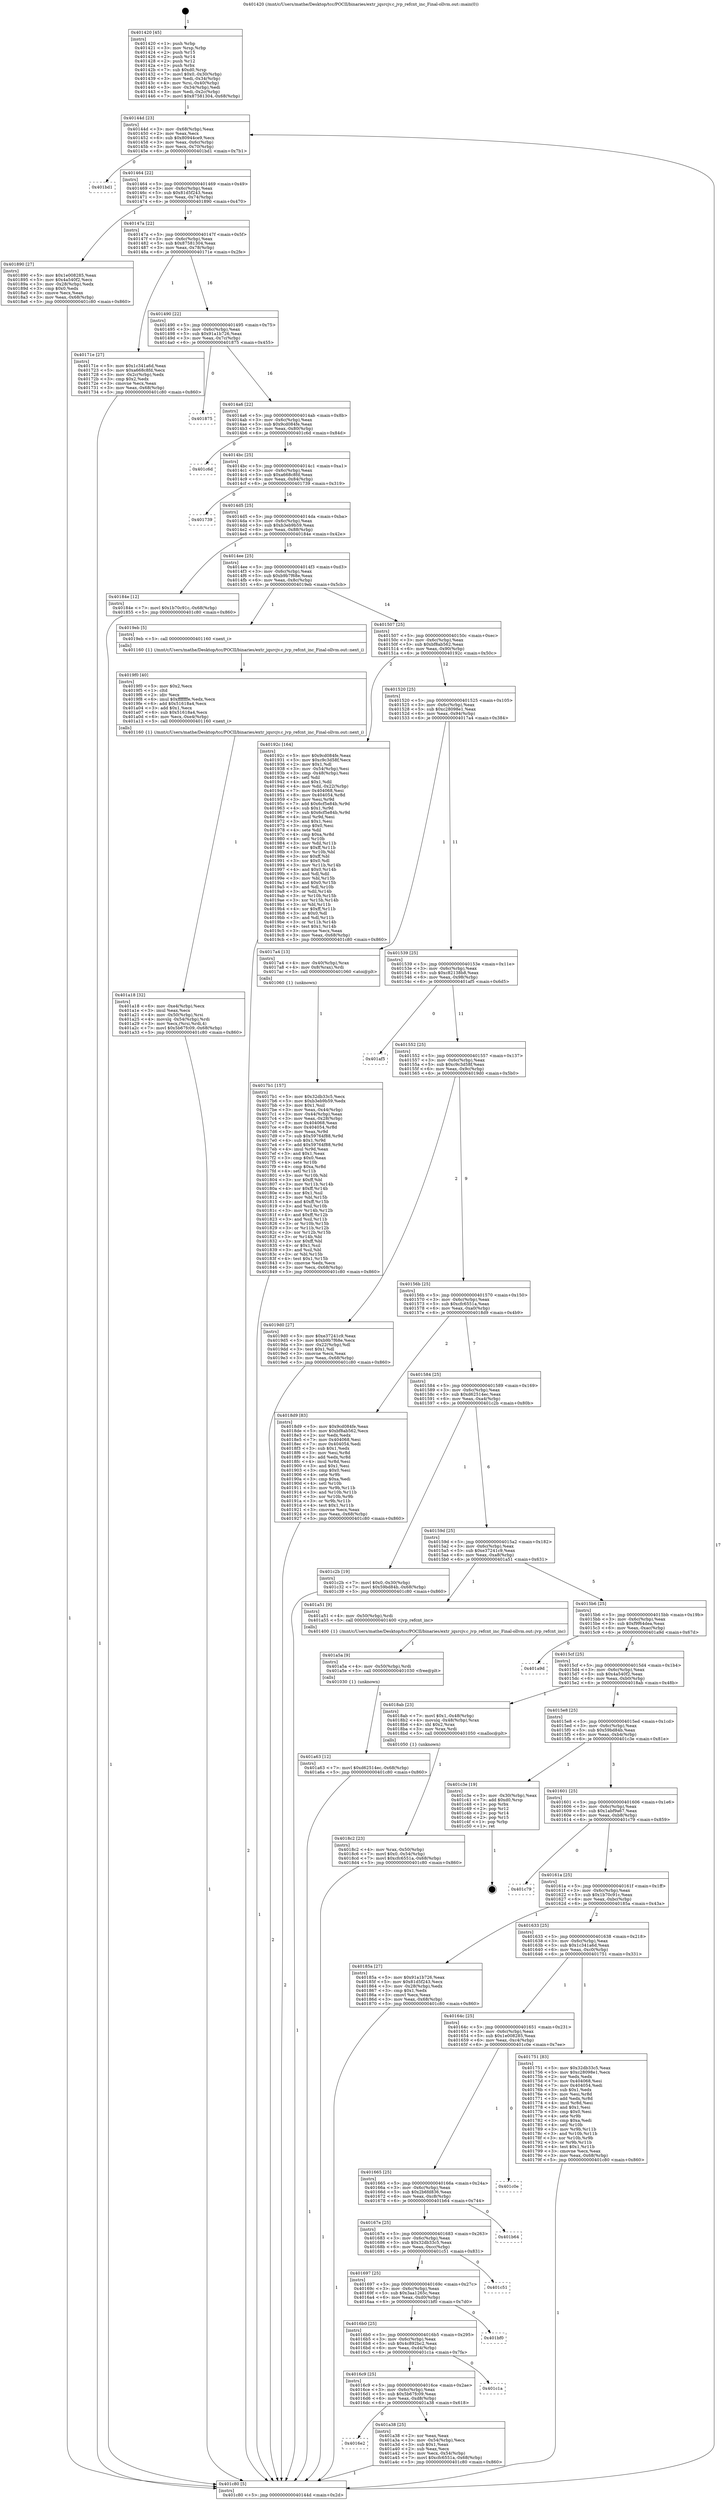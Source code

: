 digraph "0x401420" {
  label = "0x401420 (/mnt/c/Users/mathe/Desktop/tcc/POCII/binaries/extr_jqsrcjv.c_jvp_refcnt_inc_Final-ollvm.out::main(0))"
  labelloc = "t"
  node[shape=record]

  Entry [label="",width=0.3,height=0.3,shape=circle,fillcolor=black,style=filled]
  "0x40144d" [label="{
     0x40144d [23]\l
     | [instrs]\l
     &nbsp;&nbsp;0x40144d \<+3\>: mov -0x68(%rbp),%eax\l
     &nbsp;&nbsp;0x401450 \<+2\>: mov %eax,%ecx\l
     &nbsp;&nbsp;0x401452 \<+6\>: sub $0x80944ce9,%ecx\l
     &nbsp;&nbsp;0x401458 \<+3\>: mov %eax,-0x6c(%rbp)\l
     &nbsp;&nbsp;0x40145b \<+3\>: mov %ecx,-0x70(%rbp)\l
     &nbsp;&nbsp;0x40145e \<+6\>: je 0000000000401bd1 \<main+0x7b1\>\l
  }"]
  "0x401bd1" [label="{
     0x401bd1\l
  }", style=dashed]
  "0x401464" [label="{
     0x401464 [22]\l
     | [instrs]\l
     &nbsp;&nbsp;0x401464 \<+5\>: jmp 0000000000401469 \<main+0x49\>\l
     &nbsp;&nbsp;0x401469 \<+3\>: mov -0x6c(%rbp),%eax\l
     &nbsp;&nbsp;0x40146c \<+5\>: sub $0x81d5f243,%eax\l
     &nbsp;&nbsp;0x401471 \<+3\>: mov %eax,-0x74(%rbp)\l
     &nbsp;&nbsp;0x401474 \<+6\>: je 0000000000401890 \<main+0x470\>\l
  }"]
  Exit [label="",width=0.3,height=0.3,shape=circle,fillcolor=black,style=filled,peripheries=2]
  "0x401890" [label="{
     0x401890 [27]\l
     | [instrs]\l
     &nbsp;&nbsp;0x401890 \<+5\>: mov $0x1e008285,%eax\l
     &nbsp;&nbsp;0x401895 \<+5\>: mov $0x4a540f2,%ecx\l
     &nbsp;&nbsp;0x40189a \<+3\>: mov -0x28(%rbp),%edx\l
     &nbsp;&nbsp;0x40189d \<+3\>: cmp $0x0,%edx\l
     &nbsp;&nbsp;0x4018a0 \<+3\>: cmove %ecx,%eax\l
     &nbsp;&nbsp;0x4018a3 \<+3\>: mov %eax,-0x68(%rbp)\l
     &nbsp;&nbsp;0x4018a6 \<+5\>: jmp 0000000000401c80 \<main+0x860\>\l
  }"]
  "0x40147a" [label="{
     0x40147a [22]\l
     | [instrs]\l
     &nbsp;&nbsp;0x40147a \<+5\>: jmp 000000000040147f \<main+0x5f\>\l
     &nbsp;&nbsp;0x40147f \<+3\>: mov -0x6c(%rbp),%eax\l
     &nbsp;&nbsp;0x401482 \<+5\>: sub $0x87581304,%eax\l
     &nbsp;&nbsp;0x401487 \<+3\>: mov %eax,-0x78(%rbp)\l
     &nbsp;&nbsp;0x40148a \<+6\>: je 000000000040171e \<main+0x2fe\>\l
  }"]
  "0x401a63" [label="{
     0x401a63 [12]\l
     | [instrs]\l
     &nbsp;&nbsp;0x401a63 \<+7\>: movl $0xd62514ec,-0x68(%rbp)\l
     &nbsp;&nbsp;0x401a6a \<+5\>: jmp 0000000000401c80 \<main+0x860\>\l
  }"]
  "0x40171e" [label="{
     0x40171e [27]\l
     | [instrs]\l
     &nbsp;&nbsp;0x40171e \<+5\>: mov $0x1c341a6d,%eax\l
     &nbsp;&nbsp;0x401723 \<+5\>: mov $0xa668c8fd,%ecx\l
     &nbsp;&nbsp;0x401728 \<+3\>: mov -0x2c(%rbp),%edx\l
     &nbsp;&nbsp;0x40172b \<+3\>: cmp $0x2,%edx\l
     &nbsp;&nbsp;0x40172e \<+3\>: cmovne %ecx,%eax\l
     &nbsp;&nbsp;0x401731 \<+3\>: mov %eax,-0x68(%rbp)\l
     &nbsp;&nbsp;0x401734 \<+5\>: jmp 0000000000401c80 \<main+0x860\>\l
  }"]
  "0x401490" [label="{
     0x401490 [22]\l
     | [instrs]\l
     &nbsp;&nbsp;0x401490 \<+5\>: jmp 0000000000401495 \<main+0x75\>\l
     &nbsp;&nbsp;0x401495 \<+3\>: mov -0x6c(%rbp),%eax\l
     &nbsp;&nbsp;0x401498 \<+5\>: sub $0x91a1b726,%eax\l
     &nbsp;&nbsp;0x40149d \<+3\>: mov %eax,-0x7c(%rbp)\l
     &nbsp;&nbsp;0x4014a0 \<+6\>: je 0000000000401875 \<main+0x455\>\l
  }"]
  "0x401c80" [label="{
     0x401c80 [5]\l
     | [instrs]\l
     &nbsp;&nbsp;0x401c80 \<+5\>: jmp 000000000040144d \<main+0x2d\>\l
  }"]
  "0x401420" [label="{
     0x401420 [45]\l
     | [instrs]\l
     &nbsp;&nbsp;0x401420 \<+1\>: push %rbp\l
     &nbsp;&nbsp;0x401421 \<+3\>: mov %rsp,%rbp\l
     &nbsp;&nbsp;0x401424 \<+2\>: push %r15\l
     &nbsp;&nbsp;0x401426 \<+2\>: push %r14\l
     &nbsp;&nbsp;0x401428 \<+2\>: push %r12\l
     &nbsp;&nbsp;0x40142a \<+1\>: push %rbx\l
     &nbsp;&nbsp;0x40142b \<+7\>: sub $0xd0,%rsp\l
     &nbsp;&nbsp;0x401432 \<+7\>: movl $0x0,-0x30(%rbp)\l
     &nbsp;&nbsp;0x401439 \<+3\>: mov %edi,-0x34(%rbp)\l
     &nbsp;&nbsp;0x40143c \<+4\>: mov %rsi,-0x40(%rbp)\l
     &nbsp;&nbsp;0x401440 \<+3\>: mov -0x34(%rbp),%edi\l
     &nbsp;&nbsp;0x401443 \<+3\>: mov %edi,-0x2c(%rbp)\l
     &nbsp;&nbsp;0x401446 \<+7\>: movl $0x87581304,-0x68(%rbp)\l
  }"]
  "0x401a5a" [label="{
     0x401a5a [9]\l
     | [instrs]\l
     &nbsp;&nbsp;0x401a5a \<+4\>: mov -0x50(%rbp),%rdi\l
     &nbsp;&nbsp;0x401a5e \<+5\>: call 0000000000401030 \<free@plt\>\l
     | [calls]\l
     &nbsp;&nbsp;0x401030 \{1\} (unknown)\l
  }"]
  "0x401875" [label="{
     0x401875\l
  }", style=dashed]
  "0x4014a6" [label="{
     0x4014a6 [22]\l
     | [instrs]\l
     &nbsp;&nbsp;0x4014a6 \<+5\>: jmp 00000000004014ab \<main+0x8b\>\l
     &nbsp;&nbsp;0x4014ab \<+3\>: mov -0x6c(%rbp),%eax\l
     &nbsp;&nbsp;0x4014ae \<+5\>: sub $0x9cd084fe,%eax\l
     &nbsp;&nbsp;0x4014b3 \<+3\>: mov %eax,-0x80(%rbp)\l
     &nbsp;&nbsp;0x4014b6 \<+6\>: je 0000000000401c6d \<main+0x84d\>\l
  }"]
  "0x4016e2" [label="{
     0x4016e2\l
  }", style=dashed]
  "0x401c6d" [label="{
     0x401c6d\l
  }", style=dashed]
  "0x4014bc" [label="{
     0x4014bc [25]\l
     | [instrs]\l
     &nbsp;&nbsp;0x4014bc \<+5\>: jmp 00000000004014c1 \<main+0xa1\>\l
     &nbsp;&nbsp;0x4014c1 \<+3\>: mov -0x6c(%rbp),%eax\l
     &nbsp;&nbsp;0x4014c4 \<+5\>: sub $0xa668c8fd,%eax\l
     &nbsp;&nbsp;0x4014c9 \<+6\>: mov %eax,-0x84(%rbp)\l
     &nbsp;&nbsp;0x4014cf \<+6\>: je 0000000000401739 \<main+0x319\>\l
  }"]
  "0x401a38" [label="{
     0x401a38 [25]\l
     | [instrs]\l
     &nbsp;&nbsp;0x401a38 \<+2\>: xor %eax,%eax\l
     &nbsp;&nbsp;0x401a3a \<+3\>: mov -0x54(%rbp),%ecx\l
     &nbsp;&nbsp;0x401a3d \<+3\>: sub $0x1,%eax\l
     &nbsp;&nbsp;0x401a40 \<+2\>: sub %eax,%ecx\l
     &nbsp;&nbsp;0x401a42 \<+3\>: mov %ecx,-0x54(%rbp)\l
     &nbsp;&nbsp;0x401a45 \<+7\>: movl $0xcfc6551a,-0x68(%rbp)\l
     &nbsp;&nbsp;0x401a4c \<+5\>: jmp 0000000000401c80 \<main+0x860\>\l
  }"]
  "0x401739" [label="{
     0x401739\l
  }", style=dashed]
  "0x4014d5" [label="{
     0x4014d5 [25]\l
     | [instrs]\l
     &nbsp;&nbsp;0x4014d5 \<+5\>: jmp 00000000004014da \<main+0xba\>\l
     &nbsp;&nbsp;0x4014da \<+3\>: mov -0x6c(%rbp),%eax\l
     &nbsp;&nbsp;0x4014dd \<+5\>: sub $0xb3eb9b59,%eax\l
     &nbsp;&nbsp;0x4014e2 \<+6\>: mov %eax,-0x88(%rbp)\l
     &nbsp;&nbsp;0x4014e8 \<+6\>: je 000000000040184e \<main+0x42e\>\l
  }"]
  "0x4016c9" [label="{
     0x4016c9 [25]\l
     | [instrs]\l
     &nbsp;&nbsp;0x4016c9 \<+5\>: jmp 00000000004016ce \<main+0x2ae\>\l
     &nbsp;&nbsp;0x4016ce \<+3\>: mov -0x6c(%rbp),%eax\l
     &nbsp;&nbsp;0x4016d1 \<+5\>: sub $0x5b67fc09,%eax\l
     &nbsp;&nbsp;0x4016d6 \<+6\>: mov %eax,-0xd8(%rbp)\l
     &nbsp;&nbsp;0x4016dc \<+6\>: je 0000000000401a38 \<main+0x618\>\l
  }"]
  "0x40184e" [label="{
     0x40184e [12]\l
     | [instrs]\l
     &nbsp;&nbsp;0x40184e \<+7\>: movl $0x1b70c91c,-0x68(%rbp)\l
     &nbsp;&nbsp;0x401855 \<+5\>: jmp 0000000000401c80 \<main+0x860\>\l
  }"]
  "0x4014ee" [label="{
     0x4014ee [25]\l
     | [instrs]\l
     &nbsp;&nbsp;0x4014ee \<+5\>: jmp 00000000004014f3 \<main+0xd3\>\l
     &nbsp;&nbsp;0x4014f3 \<+3\>: mov -0x6c(%rbp),%eax\l
     &nbsp;&nbsp;0x4014f6 \<+5\>: sub $0xb9b7f68e,%eax\l
     &nbsp;&nbsp;0x4014fb \<+6\>: mov %eax,-0x8c(%rbp)\l
     &nbsp;&nbsp;0x401501 \<+6\>: je 00000000004019eb \<main+0x5cb\>\l
  }"]
  "0x401c1a" [label="{
     0x401c1a\l
  }", style=dashed]
  "0x4019eb" [label="{
     0x4019eb [5]\l
     | [instrs]\l
     &nbsp;&nbsp;0x4019eb \<+5\>: call 0000000000401160 \<next_i\>\l
     | [calls]\l
     &nbsp;&nbsp;0x401160 \{1\} (/mnt/c/Users/mathe/Desktop/tcc/POCII/binaries/extr_jqsrcjv.c_jvp_refcnt_inc_Final-ollvm.out::next_i)\l
  }"]
  "0x401507" [label="{
     0x401507 [25]\l
     | [instrs]\l
     &nbsp;&nbsp;0x401507 \<+5\>: jmp 000000000040150c \<main+0xec\>\l
     &nbsp;&nbsp;0x40150c \<+3\>: mov -0x6c(%rbp),%eax\l
     &nbsp;&nbsp;0x40150f \<+5\>: sub $0xbf8ab562,%eax\l
     &nbsp;&nbsp;0x401514 \<+6\>: mov %eax,-0x90(%rbp)\l
     &nbsp;&nbsp;0x40151a \<+6\>: je 000000000040192c \<main+0x50c\>\l
  }"]
  "0x4016b0" [label="{
     0x4016b0 [25]\l
     | [instrs]\l
     &nbsp;&nbsp;0x4016b0 \<+5\>: jmp 00000000004016b5 \<main+0x295\>\l
     &nbsp;&nbsp;0x4016b5 \<+3\>: mov -0x6c(%rbp),%eax\l
     &nbsp;&nbsp;0x4016b8 \<+5\>: sub $0x4c892bc2,%eax\l
     &nbsp;&nbsp;0x4016bd \<+6\>: mov %eax,-0xd4(%rbp)\l
     &nbsp;&nbsp;0x4016c3 \<+6\>: je 0000000000401c1a \<main+0x7fa\>\l
  }"]
  "0x40192c" [label="{
     0x40192c [164]\l
     | [instrs]\l
     &nbsp;&nbsp;0x40192c \<+5\>: mov $0x9cd084fe,%eax\l
     &nbsp;&nbsp;0x401931 \<+5\>: mov $0xc9c3d58f,%ecx\l
     &nbsp;&nbsp;0x401936 \<+2\>: mov $0x1,%dl\l
     &nbsp;&nbsp;0x401938 \<+3\>: mov -0x54(%rbp),%esi\l
     &nbsp;&nbsp;0x40193b \<+3\>: cmp -0x48(%rbp),%esi\l
     &nbsp;&nbsp;0x40193e \<+4\>: setl %dil\l
     &nbsp;&nbsp;0x401942 \<+4\>: and $0x1,%dil\l
     &nbsp;&nbsp;0x401946 \<+4\>: mov %dil,-0x22(%rbp)\l
     &nbsp;&nbsp;0x40194a \<+7\>: mov 0x404068,%esi\l
     &nbsp;&nbsp;0x401951 \<+8\>: mov 0x404054,%r8d\l
     &nbsp;&nbsp;0x401959 \<+3\>: mov %esi,%r9d\l
     &nbsp;&nbsp;0x40195c \<+7\>: add $0x6cf5e84b,%r9d\l
     &nbsp;&nbsp;0x401963 \<+4\>: sub $0x1,%r9d\l
     &nbsp;&nbsp;0x401967 \<+7\>: sub $0x6cf5e84b,%r9d\l
     &nbsp;&nbsp;0x40196e \<+4\>: imul %r9d,%esi\l
     &nbsp;&nbsp;0x401972 \<+3\>: and $0x1,%esi\l
     &nbsp;&nbsp;0x401975 \<+3\>: cmp $0x0,%esi\l
     &nbsp;&nbsp;0x401978 \<+4\>: sete %dil\l
     &nbsp;&nbsp;0x40197c \<+4\>: cmp $0xa,%r8d\l
     &nbsp;&nbsp;0x401980 \<+4\>: setl %r10b\l
     &nbsp;&nbsp;0x401984 \<+3\>: mov %dil,%r11b\l
     &nbsp;&nbsp;0x401987 \<+4\>: xor $0xff,%r11b\l
     &nbsp;&nbsp;0x40198b \<+3\>: mov %r10b,%bl\l
     &nbsp;&nbsp;0x40198e \<+3\>: xor $0xff,%bl\l
     &nbsp;&nbsp;0x401991 \<+3\>: xor $0x0,%dl\l
     &nbsp;&nbsp;0x401994 \<+3\>: mov %r11b,%r14b\l
     &nbsp;&nbsp;0x401997 \<+4\>: and $0x0,%r14b\l
     &nbsp;&nbsp;0x40199b \<+3\>: and %dl,%dil\l
     &nbsp;&nbsp;0x40199e \<+3\>: mov %bl,%r15b\l
     &nbsp;&nbsp;0x4019a1 \<+4\>: and $0x0,%r15b\l
     &nbsp;&nbsp;0x4019a5 \<+3\>: and %dl,%r10b\l
     &nbsp;&nbsp;0x4019a8 \<+3\>: or %dil,%r14b\l
     &nbsp;&nbsp;0x4019ab \<+3\>: or %r10b,%r15b\l
     &nbsp;&nbsp;0x4019ae \<+3\>: xor %r15b,%r14b\l
     &nbsp;&nbsp;0x4019b1 \<+3\>: or %bl,%r11b\l
     &nbsp;&nbsp;0x4019b4 \<+4\>: xor $0xff,%r11b\l
     &nbsp;&nbsp;0x4019b8 \<+3\>: or $0x0,%dl\l
     &nbsp;&nbsp;0x4019bb \<+3\>: and %dl,%r11b\l
     &nbsp;&nbsp;0x4019be \<+3\>: or %r11b,%r14b\l
     &nbsp;&nbsp;0x4019c1 \<+4\>: test $0x1,%r14b\l
     &nbsp;&nbsp;0x4019c5 \<+3\>: cmovne %ecx,%eax\l
     &nbsp;&nbsp;0x4019c8 \<+3\>: mov %eax,-0x68(%rbp)\l
     &nbsp;&nbsp;0x4019cb \<+5\>: jmp 0000000000401c80 \<main+0x860\>\l
  }"]
  "0x401520" [label="{
     0x401520 [25]\l
     | [instrs]\l
     &nbsp;&nbsp;0x401520 \<+5\>: jmp 0000000000401525 \<main+0x105\>\l
     &nbsp;&nbsp;0x401525 \<+3\>: mov -0x6c(%rbp),%eax\l
     &nbsp;&nbsp;0x401528 \<+5\>: sub $0xc28098e1,%eax\l
     &nbsp;&nbsp;0x40152d \<+6\>: mov %eax,-0x94(%rbp)\l
     &nbsp;&nbsp;0x401533 \<+6\>: je 00000000004017a4 \<main+0x384\>\l
  }"]
  "0x401bf0" [label="{
     0x401bf0\l
  }", style=dashed]
  "0x4017a4" [label="{
     0x4017a4 [13]\l
     | [instrs]\l
     &nbsp;&nbsp;0x4017a4 \<+4\>: mov -0x40(%rbp),%rax\l
     &nbsp;&nbsp;0x4017a8 \<+4\>: mov 0x8(%rax),%rdi\l
     &nbsp;&nbsp;0x4017ac \<+5\>: call 0000000000401060 \<atoi@plt\>\l
     | [calls]\l
     &nbsp;&nbsp;0x401060 \{1\} (unknown)\l
  }"]
  "0x401539" [label="{
     0x401539 [25]\l
     | [instrs]\l
     &nbsp;&nbsp;0x401539 \<+5\>: jmp 000000000040153e \<main+0x11e\>\l
     &nbsp;&nbsp;0x40153e \<+3\>: mov -0x6c(%rbp),%eax\l
     &nbsp;&nbsp;0x401541 \<+5\>: sub $0xc82138b8,%eax\l
     &nbsp;&nbsp;0x401546 \<+6\>: mov %eax,-0x98(%rbp)\l
     &nbsp;&nbsp;0x40154c \<+6\>: je 0000000000401af5 \<main+0x6d5\>\l
  }"]
  "0x401697" [label="{
     0x401697 [25]\l
     | [instrs]\l
     &nbsp;&nbsp;0x401697 \<+5\>: jmp 000000000040169c \<main+0x27c\>\l
     &nbsp;&nbsp;0x40169c \<+3\>: mov -0x6c(%rbp),%eax\l
     &nbsp;&nbsp;0x40169f \<+5\>: sub $0x3aa1265c,%eax\l
     &nbsp;&nbsp;0x4016a4 \<+6\>: mov %eax,-0xd0(%rbp)\l
     &nbsp;&nbsp;0x4016aa \<+6\>: je 0000000000401bf0 \<main+0x7d0\>\l
  }"]
  "0x401af5" [label="{
     0x401af5\l
  }", style=dashed]
  "0x401552" [label="{
     0x401552 [25]\l
     | [instrs]\l
     &nbsp;&nbsp;0x401552 \<+5\>: jmp 0000000000401557 \<main+0x137\>\l
     &nbsp;&nbsp;0x401557 \<+3\>: mov -0x6c(%rbp),%eax\l
     &nbsp;&nbsp;0x40155a \<+5\>: sub $0xc9c3d58f,%eax\l
     &nbsp;&nbsp;0x40155f \<+6\>: mov %eax,-0x9c(%rbp)\l
     &nbsp;&nbsp;0x401565 \<+6\>: je 00000000004019d0 \<main+0x5b0\>\l
  }"]
  "0x401c51" [label="{
     0x401c51\l
  }", style=dashed]
  "0x4019d0" [label="{
     0x4019d0 [27]\l
     | [instrs]\l
     &nbsp;&nbsp;0x4019d0 \<+5\>: mov $0xe37241c9,%eax\l
     &nbsp;&nbsp;0x4019d5 \<+5\>: mov $0xb9b7f68e,%ecx\l
     &nbsp;&nbsp;0x4019da \<+3\>: mov -0x22(%rbp),%dl\l
     &nbsp;&nbsp;0x4019dd \<+3\>: test $0x1,%dl\l
     &nbsp;&nbsp;0x4019e0 \<+3\>: cmovne %ecx,%eax\l
     &nbsp;&nbsp;0x4019e3 \<+3\>: mov %eax,-0x68(%rbp)\l
     &nbsp;&nbsp;0x4019e6 \<+5\>: jmp 0000000000401c80 \<main+0x860\>\l
  }"]
  "0x40156b" [label="{
     0x40156b [25]\l
     | [instrs]\l
     &nbsp;&nbsp;0x40156b \<+5\>: jmp 0000000000401570 \<main+0x150\>\l
     &nbsp;&nbsp;0x401570 \<+3\>: mov -0x6c(%rbp),%eax\l
     &nbsp;&nbsp;0x401573 \<+5\>: sub $0xcfc6551a,%eax\l
     &nbsp;&nbsp;0x401578 \<+6\>: mov %eax,-0xa0(%rbp)\l
     &nbsp;&nbsp;0x40157e \<+6\>: je 00000000004018d9 \<main+0x4b9\>\l
  }"]
  "0x40167e" [label="{
     0x40167e [25]\l
     | [instrs]\l
     &nbsp;&nbsp;0x40167e \<+5\>: jmp 0000000000401683 \<main+0x263\>\l
     &nbsp;&nbsp;0x401683 \<+3\>: mov -0x6c(%rbp),%eax\l
     &nbsp;&nbsp;0x401686 \<+5\>: sub $0x32db33c5,%eax\l
     &nbsp;&nbsp;0x40168b \<+6\>: mov %eax,-0xcc(%rbp)\l
     &nbsp;&nbsp;0x401691 \<+6\>: je 0000000000401c51 \<main+0x831\>\l
  }"]
  "0x4018d9" [label="{
     0x4018d9 [83]\l
     | [instrs]\l
     &nbsp;&nbsp;0x4018d9 \<+5\>: mov $0x9cd084fe,%eax\l
     &nbsp;&nbsp;0x4018de \<+5\>: mov $0xbf8ab562,%ecx\l
     &nbsp;&nbsp;0x4018e3 \<+2\>: xor %edx,%edx\l
     &nbsp;&nbsp;0x4018e5 \<+7\>: mov 0x404068,%esi\l
     &nbsp;&nbsp;0x4018ec \<+7\>: mov 0x404054,%edi\l
     &nbsp;&nbsp;0x4018f3 \<+3\>: sub $0x1,%edx\l
     &nbsp;&nbsp;0x4018f6 \<+3\>: mov %esi,%r8d\l
     &nbsp;&nbsp;0x4018f9 \<+3\>: add %edx,%r8d\l
     &nbsp;&nbsp;0x4018fc \<+4\>: imul %r8d,%esi\l
     &nbsp;&nbsp;0x401900 \<+3\>: and $0x1,%esi\l
     &nbsp;&nbsp;0x401903 \<+3\>: cmp $0x0,%esi\l
     &nbsp;&nbsp;0x401906 \<+4\>: sete %r9b\l
     &nbsp;&nbsp;0x40190a \<+3\>: cmp $0xa,%edi\l
     &nbsp;&nbsp;0x40190d \<+4\>: setl %r10b\l
     &nbsp;&nbsp;0x401911 \<+3\>: mov %r9b,%r11b\l
     &nbsp;&nbsp;0x401914 \<+3\>: and %r10b,%r11b\l
     &nbsp;&nbsp;0x401917 \<+3\>: xor %r10b,%r9b\l
     &nbsp;&nbsp;0x40191a \<+3\>: or %r9b,%r11b\l
     &nbsp;&nbsp;0x40191d \<+4\>: test $0x1,%r11b\l
     &nbsp;&nbsp;0x401921 \<+3\>: cmovne %ecx,%eax\l
     &nbsp;&nbsp;0x401924 \<+3\>: mov %eax,-0x68(%rbp)\l
     &nbsp;&nbsp;0x401927 \<+5\>: jmp 0000000000401c80 \<main+0x860\>\l
  }"]
  "0x401584" [label="{
     0x401584 [25]\l
     | [instrs]\l
     &nbsp;&nbsp;0x401584 \<+5\>: jmp 0000000000401589 \<main+0x169\>\l
     &nbsp;&nbsp;0x401589 \<+3\>: mov -0x6c(%rbp),%eax\l
     &nbsp;&nbsp;0x40158c \<+5\>: sub $0xd62514ec,%eax\l
     &nbsp;&nbsp;0x401591 \<+6\>: mov %eax,-0xa4(%rbp)\l
     &nbsp;&nbsp;0x401597 \<+6\>: je 0000000000401c2b \<main+0x80b\>\l
  }"]
  "0x401b64" [label="{
     0x401b64\l
  }", style=dashed]
  "0x401c2b" [label="{
     0x401c2b [19]\l
     | [instrs]\l
     &nbsp;&nbsp;0x401c2b \<+7\>: movl $0x0,-0x30(%rbp)\l
     &nbsp;&nbsp;0x401c32 \<+7\>: movl $0x59bd84b,-0x68(%rbp)\l
     &nbsp;&nbsp;0x401c39 \<+5\>: jmp 0000000000401c80 \<main+0x860\>\l
  }"]
  "0x40159d" [label="{
     0x40159d [25]\l
     | [instrs]\l
     &nbsp;&nbsp;0x40159d \<+5\>: jmp 00000000004015a2 \<main+0x182\>\l
     &nbsp;&nbsp;0x4015a2 \<+3\>: mov -0x6c(%rbp),%eax\l
     &nbsp;&nbsp;0x4015a5 \<+5\>: sub $0xe37241c9,%eax\l
     &nbsp;&nbsp;0x4015aa \<+6\>: mov %eax,-0xa8(%rbp)\l
     &nbsp;&nbsp;0x4015b0 \<+6\>: je 0000000000401a51 \<main+0x631\>\l
  }"]
  "0x401665" [label="{
     0x401665 [25]\l
     | [instrs]\l
     &nbsp;&nbsp;0x401665 \<+5\>: jmp 000000000040166a \<main+0x24a\>\l
     &nbsp;&nbsp;0x40166a \<+3\>: mov -0x6c(%rbp),%eax\l
     &nbsp;&nbsp;0x40166d \<+5\>: sub $0x2b6fd836,%eax\l
     &nbsp;&nbsp;0x401672 \<+6\>: mov %eax,-0xc8(%rbp)\l
     &nbsp;&nbsp;0x401678 \<+6\>: je 0000000000401b64 \<main+0x744\>\l
  }"]
  "0x401a51" [label="{
     0x401a51 [9]\l
     | [instrs]\l
     &nbsp;&nbsp;0x401a51 \<+4\>: mov -0x50(%rbp),%rdi\l
     &nbsp;&nbsp;0x401a55 \<+5\>: call 0000000000401400 \<jvp_refcnt_inc\>\l
     | [calls]\l
     &nbsp;&nbsp;0x401400 \{1\} (/mnt/c/Users/mathe/Desktop/tcc/POCII/binaries/extr_jqsrcjv.c_jvp_refcnt_inc_Final-ollvm.out::jvp_refcnt_inc)\l
  }"]
  "0x4015b6" [label="{
     0x4015b6 [25]\l
     | [instrs]\l
     &nbsp;&nbsp;0x4015b6 \<+5\>: jmp 00000000004015bb \<main+0x19b\>\l
     &nbsp;&nbsp;0x4015bb \<+3\>: mov -0x6c(%rbp),%eax\l
     &nbsp;&nbsp;0x4015be \<+5\>: sub $0xf9f64dea,%eax\l
     &nbsp;&nbsp;0x4015c3 \<+6\>: mov %eax,-0xac(%rbp)\l
     &nbsp;&nbsp;0x4015c9 \<+6\>: je 0000000000401a9d \<main+0x67d\>\l
  }"]
  "0x401c0e" [label="{
     0x401c0e\l
  }", style=dashed]
  "0x401a9d" [label="{
     0x401a9d\l
  }", style=dashed]
  "0x4015cf" [label="{
     0x4015cf [25]\l
     | [instrs]\l
     &nbsp;&nbsp;0x4015cf \<+5\>: jmp 00000000004015d4 \<main+0x1b4\>\l
     &nbsp;&nbsp;0x4015d4 \<+3\>: mov -0x6c(%rbp),%eax\l
     &nbsp;&nbsp;0x4015d7 \<+5\>: sub $0x4a540f2,%eax\l
     &nbsp;&nbsp;0x4015dc \<+6\>: mov %eax,-0xb0(%rbp)\l
     &nbsp;&nbsp;0x4015e2 \<+6\>: je 00000000004018ab \<main+0x48b\>\l
  }"]
  "0x401a18" [label="{
     0x401a18 [32]\l
     | [instrs]\l
     &nbsp;&nbsp;0x401a18 \<+6\>: mov -0xe4(%rbp),%ecx\l
     &nbsp;&nbsp;0x401a1e \<+3\>: imul %eax,%ecx\l
     &nbsp;&nbsp;0x401a21 \<+4\>: mov -0x50(%rbp),%rsi\l
     &nbsp;&nbsp;0x401a25 \<+4\>: movslq -0x54(%rbp),%rdi\l
     &nbsp;&nbsp;0x401a29 \<+3\>: mov %ecx,(%rsi,%rdi,4)\l
     &nbsp;&nbsp;0x401a2c \<+7\>: movl $0x5b67fc09,-0x68(%rbp)\l
     &nbsp;&nbsp;0x401a33 \<+5\>: jmp 0000000000401c80 \<main+0x860\>\l
  }"]
  "0x4018ab" [label="{
     0x4018ab [23]\l
     | [instrs]\l
     &nbsp;&nbsp;0x4018ab \<+7\>: movl $0x1,-0x48(%rbp)\l
     &nbsp;&nbsp;0x4018b2 \<+4\>: movslq -0x48(%rbp),%rax\l
     &nbsp;&nbsp;0x4018b6 \<+4\>: shl $0x2,%rax\l
     &nbsp;&nbsp;0x4018ba \<+3\>: mov %rax,%rdi\l
     &nbsp;&nbsp;0x4018bd \<+5\>: call 0000000000401050 \<malloc@plt\>\l
     | [calls]\l
     &nbsp;&nbsp;0x401050 \{1\} (unknown)\l
  }"]
  "0x4015e8" [label="{
     0x4015e8 [25]\l
     | [instrs]\l
     &nbsp;&nbsp;0x4015e8 \<+5\>: jmp 00000000004015ed \<main+0x1cd\>\l
     &nbsp;&nbsp;0x4015ed \<+3\>: mov -0x6c(%rbp),%eax\l
     &nbsp;&nbsp;0x4015f0 \<+5\>: sub $0x59bd84b,%eax\l
     &nbsp;&nbsp;0x4015f5 \<+6\>: mov %eax,-0xb4(%rbp)\l
     &nbsp;&nbsp;0x4015fb \<+6\>: je 0000000000401c3e \<main+0x81e\>\l
  }"]
  "0x4019f0" [label="{
     0x4019f0 [40]\l
     | [instrs]\l
     &nbsp;&nbsp;0x4019f0 \<+5\>: mov $0x2,%ecx\l
     &nbsp;&nbsp;0x4019f5 \<+1\>: cltd\l
     &nbsp;&nbsp;0x4019f6 \<+2\>: idiv %ecx\l
     &nbsp;&nbsp;0x4019f8 \<+6\>: imul $0xfffffffe,%edx,%ecx\l
     &nbsp;&nbsp;0x4019fe \<+6\>: add $0x51618a4,%ecx\l
     &nbsp;&nbsp;0x401a04 \<+3\>: add $0x1,%ecx\l
     &nbsp;&nbsp;0x401a07 \<+6\>: sub $0x51618a4,%ecx\l
     &nbsp;&nbsp;0x401a0d \<+6\>: mov %ecx,-0xe4(%rbp)\l
     &nbsp;&nbsp;0x401a13 \<+5\>: call 0000000000401160 \<next_i\>\l
     | [calls]\l
     &nbsp;&nbsp;0x401160 \{1\} (/mnt/c/Users/mathe/Desktop/tcc/POCII/binaries/extr_jqsrcjv.c_jvp_refcnt_inc_Final-ollvm.out::next_i)\l
  }"]
  "0x401c3e" [label="{
     0x401c3e [19]\l
     | [instrs]\l
     &nbsp;&nbsp;0x401c3e \<+3\>: mov -0x30(%rbp),%eax\l
     &nbsp;&nbsp;0x401c41 \<+7\>: add $0xd0,%rsp\l
     &nbsp;&nbsp;0x401c48 \<+1\>: pop %rbx\l
     &nbsp;&nbsp;0x401c49 \<+2\>: pop %r12\l
     &nbsp;&nbsp;0x401c4b \<+2\>: pop %r14\l
     &nbsp;&nbsp;0x401c4d \<+2\>: pop %r15\l
     &nbsp;&nbsp;0x401c4f \<+1\>: pop %rbp\l
     &nbsp;&nbsp;0x401c50 \<+1\>: ret\l
  }"]
  "0x401601" [label="{
     0x401601 [25]\l
     | [instrs]\l
     &nbsp;&nbsp;0x401601 \<+5\>: jmp 0000000000401606 \<main+0x1e6\>\l
     &nbsp;&nbsp;0x401606 \<+3\>: mov -0x6c(%rbp),%eax\l
     &nbsp;&nbsp;0x401609 \<+5\>: sub $0x1abf9a67,%eax\l
     &nbsp;&nbsp;0x40160e \<+6\>: mov %eax,-0xb8(%rbp)\l
     &nbsp;&nbsp;0x401614 \<+6\>: je 0000000000401c79 \<main+0x859\>\l
  }"]
  "0x4018c2" [label="{
     0x4018c2 [23]\l
     | [instrs]\l
     &nbsp;&nbsp;0x4018c2 \<+4\>: mov %rax,-0x50(%rbp)\l
     &nbsp;&nbsp;0x4018c6 \<+7\>: movl $0x0,-0x54(%rbp)\l
     &nbsp;&nbsp;0x4018cd \<+7\>: movl $0xcfc6551a,-0x68(%rbp)\l
     &nbsp;&nbsp;0x4018d4 \<+5\>: jmp 0000000000401c80 \<main+0x860\>\l
  }"]
  "0x401c79" [label="{
     0x401c79\l
  }", style=dashed]
  "0x40161a" [label="{
     0x40161a [25]\l
     | [instrs]\l
     &nbsp;&nbsp;0x40161a \<+5\>: jmp 000000000040161f \<main+0x1ff\>\l
     &nbsp;&nbsp;0x40161f \<+3\>: mov -0x6c(%rbp),%eax\l
     &nbsp;&nbsp;0x401622 \<+5\>: sub $0x1b70c91c,%eax\l
     &nbsp;&nbsp;0x401627 \<+6\>: mov %eax,-0xbc(%rbp)\l
     &nbsp;&nbsp;0x40162d \<+6\>: je 000000000040185a \<main+0x43a\>\l
  }"]
  "0x4017b1" [label="{
     0x4017b1 [157]\l
     | [instrs]\l
     &nbsp;&nbsp;0x4017b1 \<+5\>: mov $0x32db33c5,%ecx\l
     &nbsp;&nbsp;0x4017b6 \<+5\>: mov $0xb3eb9b59,%edx\l
     &nbsp;&nbsp;0x4017bb \<+3\>: mov $0x1,%sil\l
     &nbsp;&nbsp;0x4017be \<+3\>: mov %eax,-0x44(%rbp)\l
     &nbsp;&nbsp;0x4017c1 \<+3\>: mov -0x44(%rbp),%eax\l
     &nbsp;&nbsp;0x4017c4 \<+3\>: mov %eax,-0x28(%rbp)\l
     &nbsp;&nbsp;0x4017c7 \<+7\>: mov 0x404068,%eax\l
     &nbsp;&nbsp;0x4017ce \<+8\>: mov 0x404054,%r8d\l
     &nbsp;&nbsp;0x4017d6 \<+3\>: mov %eax,%r9d\l
     &nbsp;&nbsp;0x4017d9 \<+7\>: sub $0x59764f88,%r9d\l
     &nbsp;&nbsp;0x4017e0 \<+4\>: sub $0x1,%r9d\l
     &nbsp;&nbsp;0x4017e4 \<+7\>: add $0x59764f88,%r9d\l
     &nbsp;&nbsp;0x4017eb \<+4\>: imul %r9d,%eax\l
     &nbsp;&nbsp;0x4017ef \<+3\>: and $0x1,%eax\l
     &nbsp;&nbsp;0x4017f2 \<+3\>: cmp $0x0,%eax\l
     &nbsp;&nbsp;0x4017f5 \<+4\>: sete %r10b\l
     &nbsp;&nbsp;0x4017f9 \<+4\>: cmp $0xa,%r8d\l
     &nbsp;&nbsp;0x4017fd \<+4\>: setl %r11b\l
     &nbsp;&nbsp;0x401801 \<+3\>: mov %r10b,%bl\l
     &nbsp;&nbsp;0x401804 \<+3\>: xor $0xff,%bl\l
     &nbsp;&nbsp;0x401807 \<+3\>: mov %r11b,%r14b\l
     &nbsp;&nbsp;0x40180a \<+4\>: xor $0xff,%r14b\l
     &nbsp;&nbsp;0x40180e \<+4\>: xor $0x1,%sil\l
     &nbsp;&nbsp;0x401812 \<+3\>: mov %bl,%r15b\l
     &nbsp;&nbsp;0x401815 \<+4\>: and $0xff,%r15b\l
     &nbsp;&nbsp;0x401819 \<+3\>: and %sil,%r10b\l
     &nbsp;&nbsp;0x40181c \<+3\>: mov %r14b,%r12b\l
     &nbsp;&nbsp;0x40181f \<+4\>: and $0xff,%r12b\l
     &nbsp;&nbsp;0x401823 \<+3\>: and %sil,%r11b\l
     &nbsp;&nbsp;0x401826 \<+3\>: or %r10b,%r15b\l
     &nbsp;&nbsp;0x401829 \<+3\>: or %r11b,%r12b\l
     &nbsp;&nbsp;0x40182c \<+3\>: xor %r12b,%r15b\l
     &nbsp;&nbsp;0x40182f \<+3\>: or %r14b,%bl\l
     &nbsp;&nbsp;0x401832 \<+3\>: xor $0xff,%bl\l
     &nbsp;&nbsp;0x401835 \<+4\>: or $0x1,%sil\l
     &nbsp;&nbsp;0x401839 \<+3\>: and %sil,%bl\l
     &nbsp;&nbsp;0x40183c \<+3\>: or %bl,%r15b\l
     &nbsp;&nbsp;0x40183f \<+4\>: test $0x1,%r15b\l
     &nbsp;&nbsp;0x401843 \<+3\>: cmovne %edx,%ecx\l
     &nbsp;&nbsp;0x401846 \<+3\>: mov %ecx,-0x68(%rbp)\l
     &nbsp;&nbsp;0x401849 \<+5\>: jmp 0000000000401c80 \<main+0x860\>\l
  }"]
  "0x40185a" [label="{
     0x40185a [27]\l
     | [instrs]\l
     &nbsp;&nbsp;0x40185a \<+5\>: mov $0x91a1b726,%eax\l
     &nbsp;&nbsp;0x40185f \<+5\>: mov $0x81d5f243,%ecx\l
     &nbsp;&nbsp;0x401864 \<+3\>: mov -0x28(%rbp),%edx\l
     &nbsp;&nbsp;0x401867 \<+3\>: cmp $0x1,%edx\l
     &nbsp;&nbsp;0x40186a \<+3\>: cmovl %ecx,%eax\l
     &nbsp;&nbsp;0x40186d \<+3\>: mov %eax,-0x68(%rbp)\l
     &nbsp;&nbsp;0x401870 \<+5\>: jmp 0000000000401c80 \<main+0x860\>\l
  }"]
  "0x401633" [label="{
     0x401633 [25]\l
     | [instrs]\l
     &nbsp;&nbsp;0x401633 \<+5\>: jmp 0000000000401638 \<main+0x218\>\l
     &nbsp;&nbsp;0x401638 \<+3\>: mov -0x6c(%rbp),%eax\l
     &nbsp;&nbsp;0x40163b \<+5\>: sub $0x1c341a6d,%eax\l
     &nbsp;&nbsp;0x401640 \<+6\>: mov %eax,-0xc0(%rbp)\l
     &nbsp;&nbsp;0x401646 \<+6\>: je 0000000000401751 \<main+0x331\>\l
  }"]
  "0x40164c" [label="{
     0x40164c [25]\l
     | [instrs]\l
     &nbsp;&nbsp;0x40164c \<+5\>: jmp 0000000000401651 \<main+0x231\>\l
     &nbsp;&nbsp;0x401651 \<+3\>: mov -0x6c(%rbp),%eax\l
     &nbsp;&nbsp;0x401654 \<+5\>: sub $0x1e008285,%eax\l
     &nbsp;&nbsp;0x401659 \<+6\>: mov %eax,-0xc4(%rbp)\l
     &nbsp;&nbsp;0x40165f \<+6\>: je 0000000000401c0e \<main+0x7ee\>\l
  }"]
  "0x401751" [label="{
     0x401751 [83]\l
     | [instrs]\l
     &nbsp;&nbsp;0x401751 \<+5\>: mov $0x32db33c5,%eax\l
     &nbsp;&nbsp;0x401756 \<+5\>: mov $0xc28098e1,%ecx\l
     &nbsp;&nbsp;0x40175b \<+2\>: xor %edx,%edx\l
     &nbsp;&nbsp;0x40175d \<+7\>: mov 0x404068,%esi\l
     &nbsp;&nbsp;0x401764 \<+7\>: mov 0x404054,%edi\l
     &nbsp;&nbsp;0x40176b \<+3\>: sub $0x1,%edx\l
     &nbsp;&nbsp;0x40176e \<+3\>: mov %esi,%r8d\l
     &nbsp;&nbsp;0x401771 \<+3\>: add %edx,%r8d\l
     &nbsp;&nbsp;0x401774 \<+4\>: imul %r8d,%esi\l
     &nbsp;&nbsp;0x401778 \<+3\>: and $0x1,%esi\l
     &nbsp;&nbsp;0x40177b \<+3\>: cmp $0x0,%esi\l
     &nbsp;&nbsp;0x40177e \<+4\>: sete %r9b\l
     &nbsp;&nbsp;0x401782 \<+3\>: cmp $0xa,%edi\l
     &nbsp;&nbsp;0x401785 \<+4\>: setl %r10b\l
     &nbsp;&nbsp;0x401789 \<+3\>: mov %r9b,%r11b\l
     &nbsp;&nbsp;0x40178c \<+3\>: and %r10b,%r11b\l
     &nbsp;&nbsp;0x40178f \<+3\>: xor %r10b,%r9b\l
     &nbsp;&nbsp;0x401792 \<+3\>: or %r9b,%r11b\l
     &nbsp;&nbsp;0x401795 \<+4\>: test $0x1,%r11b\l
     &nbsp;&nbsp;0x401799 \<+3\>: cmovne %ecx,%eax\l
     &nbsp;&nbsp;0x40179c \<+3\>: mov %eax,-0x68(%rbp)\l
     &nbsp;&nbsp;0x40179f \<+5\>: jmp 0000000000401c80 \<main+0x860\>\l
  }"]
  Entry -> "0x401420" [label=" 1"]
  "0x40144d" -> "0x401bd1" [label=" 0"]
  "0x40144d" -> "0x401464" [label=" 18"]
  "0x401c3e" -> Exit [label=" 1"]
  "0x401464" -> "0x401890" [label=" 1"]
  "0x401464" -> "0x40147a" [label=" 17"]
  "0x401c2b" -> "0x401c80" [label=" 1"]
  "0x40147a" -> "0x40171e" [label=" 1"]
  "0x40147a" -> "0x401490" [label=" 16"]
  "0x40171e" -> "0x401c80" [label=" 1"]
  "0x401420" -> "0x40144d" [label=" 1"]
  "0x401c80" -> "0x40144d" [label=" 17"]
  "0x401a63" -> "0x401c80" [label=" 1"]
  "0x401490" -> "0x401875" [label=" 0"]
  "0x401490" -> "0x4014a6" [label=" 16"]
  "0x401a5a" -> "0x401a63" [label=" 1"]
  "0x4014a6" -> "0x401c6d" [label=" 0"]
  "0x4014a6" -> "0x4014bc" [label=" 16"]
  "0x401a51" -> "0x401a5a" [label=" 1"]
  "0x4014bc" -> "0x401739" [label=" 0"]
  "0x4014bc" -> "0x4014d5" [label=" 16"]
  "0x401a38" -> "0x401c80" [label=" 1"]
  "0x4014d5" -> "0x40184e" [label=" 1"]
  "0x4014d5" -> "0x4014ee" [label=" 15"]
  "0x4016c9" -> "0x401a38" [label=" 1"]
  "0x4014ee" -> "0x4019eb" [label=" 1"]
  "0x4014ee" -> "0x401507" [label=" 14"]
  "0x4016c9" -> "0x4016e2" [label=" 0"]
  "0x401507" -> "0x40192c" [label=" 2"]
  "0x401507" -> "0x401520" [label=" 12"]
  "0x4016b0" -> "0x401c1a" [label=" 0"]
  "0x401520" -> "0x4017a4" [label=" 1"]
  "0x401520" -> "0x401539" [label=" 11"]
  "0x4016b0" -> "0x4016c9" [label=" 1"]
  "0x401539" -> "0x401af5" [label=" 0"]
  "0x401539" -> "0x401552" [label=" 11"]
  "0x401697" -> "0x401bf0" [label=" 0"]
  "0x401552" -> "0x4019d0" [label=" 2"]
  "0x401552" -> "0x40156b" [label=" 9"]
  "0x401697" -> "0x4016b0" [label=" 1"]
  "0x40156b" -> "0x4018d9" [label=" 2"]
  "0x40156b" -> "0x401584" [label=" 7"]
  "0x40167e" -> "0x401c51" [label=" 0"]
  "0x401584" -> "0x401c2b" [label=" 1"]
  "0x401584" -> "0x40159d" [label=" 6"]
  "0x40167e" -> "0x401697" [label=" 1"]
  "0x40159d" -> "0x401a51" [label=" 1"]
  "0x40159d" -> "0x4015b6" [label=" 5"]
  "0x401665" -> "0x401b64" [label=" 0"]
  "0x4015b6" -> "0x401a9d" [label=" 0"]
  "0x4015b6" -> "0x4015cf" [label=" 5"]
  "0x401665" -> "0x40167e" [label=" 1"]
  "0x4015cf" -> "0x4018ab" [label=" 1"]
  "0x4015cf" -> "0x4015e8" [label=" 4"]
  "0x40164c" -> "0x401c0e" [label=" 0"]
  "0x4015e8" -> "0x401c3e" [label=" 1"]
  "0x4015e8" -> "0x401601" [label=" 3"]
  "0x40164c" -> "0x401665" [label=" 1"]
  "0x401601" -> "0x401c79" [label=" 0"]
  "0x401601" -> "0x40161a" [label=" 3"]
  "0x401a18" -> "0x401c80" [label=" 1"]
  "0x40161a" -> "0x40185a" [label=" 1"]
  "0x40161a" -> "0x401633" [label=" 2"]
  "0x4019f0" -> "0x401a18" [label=" 1"]
  "0x401633" -> "0x401751" [label=" 1"]
  "0x401633" -> "0x40164c" [label=" 1"]
  "0x401751" -> "0x401c80" [label=" 1"]
  "0x4017a4" -> "0x4017b1" [label=" 1"]
  "0x4017b1" -> "0x401c80" [label=" 1"]
  "0x40184e" -> "0x401c80" [label=" 1"]
  "0x40185a" -> "0x401c80" [label=" 1"]
  "0x401890" -> "0x401c80" [label=" 1"]
  "0x4018ab" -> "0x4018c2" [label=" 1"]
  "0x4018c2" -> "0x401c80" [label=" 1"]
  "0x4018d9" -> "0x401c80" [label=" 2"]
  "0x40192c" -> "0x401c80" [label=" 2"]
  "0x4019d0" -> "0x401c80" [label=" 2"]
  "0x4019eb" -> "0x4019f0" [label=" 1"]
}
